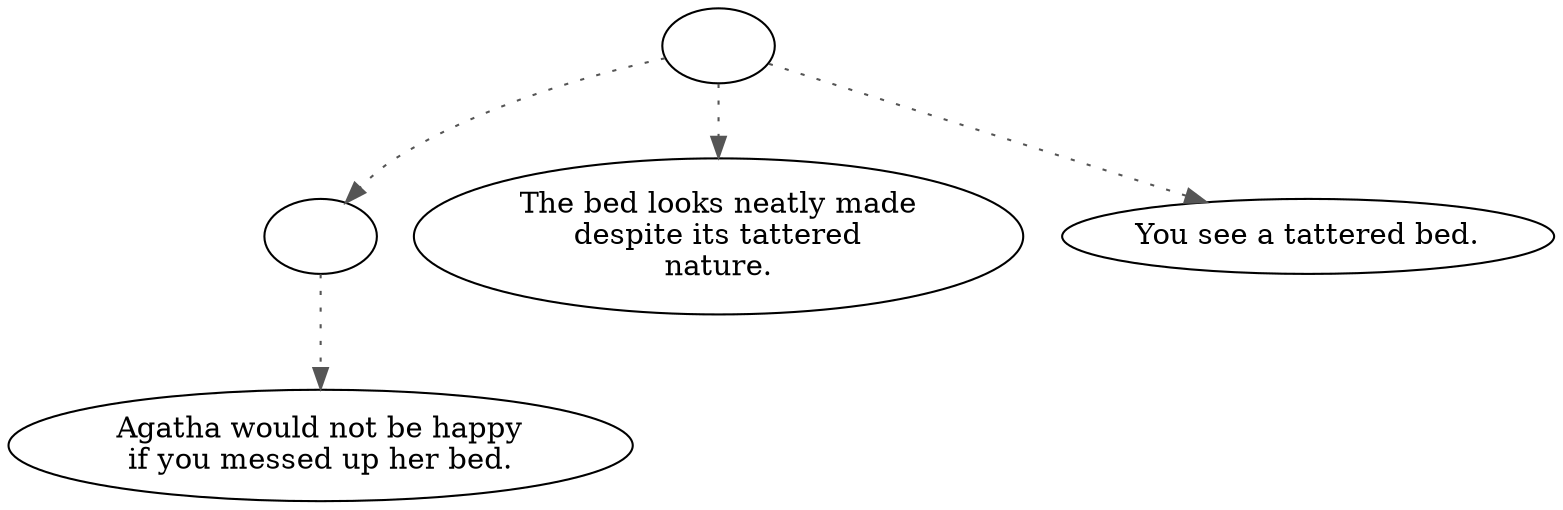 digraph AGATHBED {
  "start" [style=filled       fillcolor="#FFFFFF"       color="#000000"]
  "start" -> "use_p_proc" [style=dotted color="#555555"]
  "start" -> "description_p_proc" [style=dotted color="#555555"]
  "start" -> "look_at_p_proc" [style=dotted color="#555555"]
  "start" [label=""]
  "do_stuff" [style=filled       fillcolor="#FFFFFF"       color="#000000"]
  "do_stuff" [label="Agatha would not be happy\nif you messed up her bed."]
  "look_at_p_proc" [style=filled       fillcolor="#FFFFFF"       color="#000000"]
  "look_at_p_proc" [label="You see a tattered bed."]
  "description_p_proc" [style=filled       fillcolor="#FFFFFF"       color="#000000"]
  "description_p_proc" [label="The bed looks neatly made\ndespite its tattered\nnature."]
  "use_p_proc" [style=filled       fillcolor="#FFFFFF"       color="#000000"]
  "use_p_proc" -> "do_stuff" [style=dotted color="#555555"]
  "use_p_proc" [label=""]
}